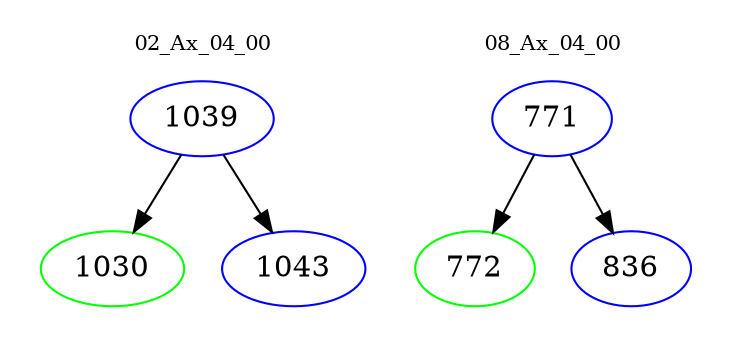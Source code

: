 digraph{
subgraph cluster_0 {
color = white
label = "02_Ax_04_00";
fontsize=10;
T0_1039 [label="1039", color="blue"]
T0_1039 -> T0_1030 [color="black"]
T0_1030 [label="1030", color="green"]
T0_1039 -> T0_1043 [color="black"]
T0_1043 [label="1043", color="blue"]
}
subgraph cluster_1 {
color = white
label = "08_Ax_04_00";
fontsize=10;
T1_771 [label="771", color="blue"]
T1_771 -> T1_772 [color="black"]
T1_772 [label="772", color="green"]
T1_771 -> T1_836 [color="black"]
T1_836 [label="836", color="blue"]
}
}
